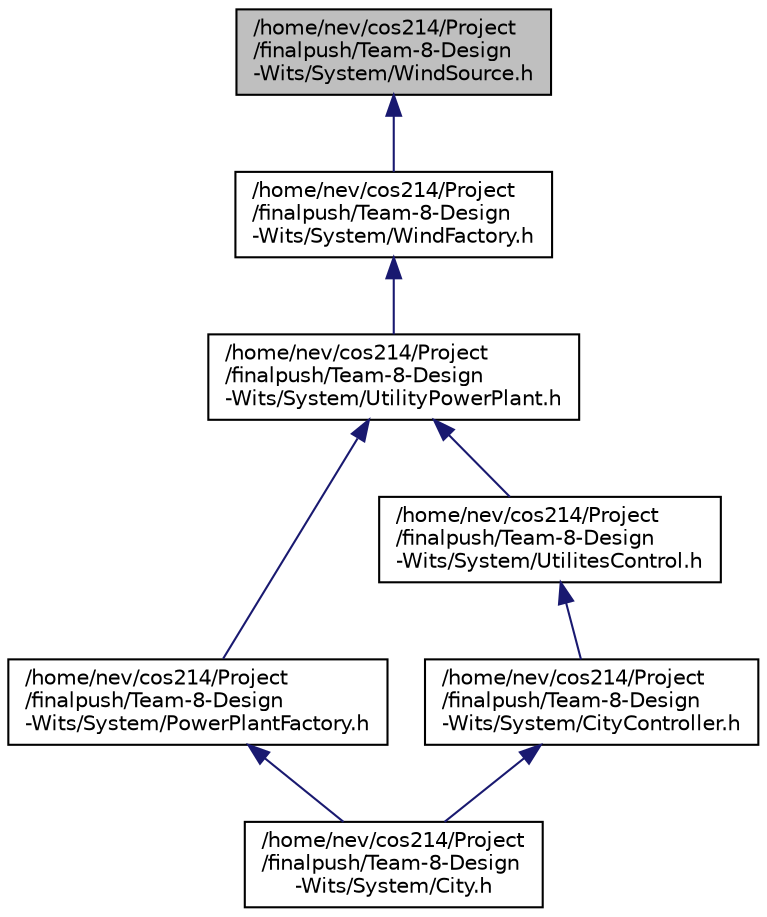 digraph "/home/nev/cos214/Project/finalpush/Team-8-Design-Wits/System/WindSource.h"
{
 // LATEX_PDF_SIZE
  edge [fontname="Helvetica",fontsize="10",labelfontname="Helvetica",labelfontsize="10"];
  node [fontname="Helvetica",fontsize="10",shape=record];
  Node1 [label="/home/nev/cos214/Project\l/finalpush/Team-8-Design\l-Wits/System/WindSource.h",height=0.2,width=0.4,color="black", fillcolor="grey75", style="filled", fontcolor="black",tooltip="The header file for the WindSource class."];
  Node1 -> Node2 [dir="back",color="midnightblue",fontsize="10",style="solid",fontname="Helvetica"];
  Node2 [label="/home/nev/cos214/Project\l/finalpush/Team-8-Design\l-Wits/System/WindFactory.h",height=0.2,width=0.4,color="black", fillcolor="white", style="filled",URL="$WindFactory_8h.html",tooltip="The header file for the WindFactory class."];
  Node2 -> Node3 [dir="back",color="midnightblue",fontsize="10",style="solid",fontname="Helvetica"];
  Node3 [label="/home/nev/cos214/Project\l/finalpush/Team-8-Design\l-Wits/System/UtilityPowerPlant.h",height=0.2,width=0.4,color="black", fillcolor="white", style="filled",URL="$UtilityPowerPlant_8h.html",tooltip="The header file for the UtilityPowerPlant class."];
  Node3 -> Node4 [dir="back",color="midnightblue",fontsize="10",style="solid",fontname="Helvetica"];
  Node4 [label="/home/nev/cos214/Project\l/finalpush/Team-8-Design\l-Wits/System/PowerPlantFactory.h",height=0.2,width=0.4,color="black", fillcolor="white", style="filled",URL="$PowerPlantFactory_8h.html",tooltip="The header file for the PowerPlantFactory class."];
  Node4 -> Node5 [dir="back",color="midnightblue",fontsize="10",style="solid",fontname="Helvetica"];
  Node5 [label="/home/nev/cos214/Project\l/finalpush/Team-8-Design\l-Wits/System/City.h",height=0.2,width=0.4,color="black", fillcolor="white", style="filled",URL="$City_8h_source.html",tooltip=" "];
  Node3 -> Node6 [dir="back",color="midnightblue",fontsize="10",style="solid",fontname="Helvetica"];
  Node6 [label="/home/nev/cos214/Project\l/finalpush/Team-8-Design\l-Wits/System/UtilitesControl.h",height=0.2,width=0.4,color="black", fillcolor="white", style="filled",URL="$UtilitesControl_8h_source.html",tooltip=" "];
  Node6 -> Node7 [dir="back",color="midnightblue",fontsize="10",style="solid",fontname="Helvetica"];
  Node7 [label="/home/nev/cos214/Project\l/finalpush/Team-8-Design\l-Wits/System/CityController.h",height=0.2,width=0.4,color="black", fillcolor="white", style="filled",URL="$CityController_8h_source.html",tooltip=" "];
  Node7 -> Node5 [dir="back",color="midnightblue",fontsize="10",style="solid",fontname="Helvetica"];
}

